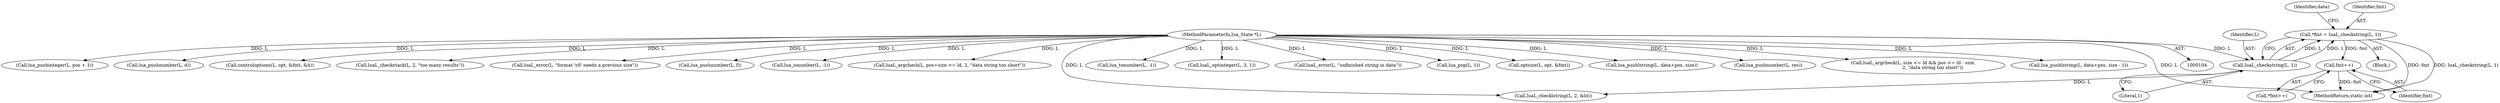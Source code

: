 digraph "0_redis_1eb08bcd4634ae42ec45e8284923ac048beaa4c3@pointer" {
"1000109" [label="(Call,*fmt = luaL_checkstring(L, 1))"];
"1000111" [label="(Call,luaL_checkstring(L, 1))"];
"1000105" [label="(MethodParameterIn,lua_State *L)"];
"1000147" [label="(Call,fmt++)"];
"1000375" [label="(Call,lua_pushinteger(L, pos + 1))"];
"1000109" [label="(Call,*fmt = luaL_checkstring(L, 1))"];
"1000117" [label="(Identifier,data)"];
"1000112" [label="(Identifier,L)"];
"1000263" [label="(Call,lua_pushnumber(L, d))"];
"1000365" [label="(Call,controloptions(L, opt, &fmt, &h))"];
"1000174" [label="(Call,luaL_checkstack(L, 2, \"too many results\"))"];
"1000286" [label="(Call,luaL_error(L, \"format 'c0' needs a previous size\"))"];
"1000111" [label="(Call,luaL_checkstring(L, 1))"];
"1000146" [label="(Call,*fmt++)"];
"1000110" [label="(Identifier,fmt)"];
"1000105" [label="(MethodParameterIn,lua_State *L)"];
"1000237" [label="(Call,lua_pushnumber(L, f))"];
"1000282" [label="(Call,lua_isnumber(L, -1))"];
"1000165" [label="(Call,luaL_argcheck(L, pos+size <= ld, 2, \"data string too short\"))"];
"1000118" [label="(Call,luaL_checklstring(L, 2, &ld))"];
"1000291" [label="(Call,lua_tonumber(L, -1))"];
"1000127" [label="(Call,luaL_optinteger(L, 3, 1))"];
"1000341" [label="(Call,luaL_error(L, \"unfinished string in data\"))"];
"1000106" [label="(Block,)"];
"1000113" [label="(Literal,1)"];
"1000295" [label="(Call,lua_pop(L, 1))"];
"1000152" [label="(Call,optsize(L, opt, &fmt))"];
"1000147" [label="(Call,fmt++)"];
"1000313" [label="(Call,lua_pushlstring(L, data+pos, size))"];
"1000208" [label="(Call,lua_pushnumber(L, res))"];
"1000148" [label="(Identifier,fmt)"];
"1000300" [label="(Call,luaL_argcheck(L, size <= ld && pos <= ld - size,\n                           2, \"data string too short\"))"];
"1000353" [label="(Call,lua_pushlstring(L, data+pos, size - 1))"];
"1000384" [label="(MethodReturn,static int)"];
"1000109" -> "1000106"  [label="AST: "];
"1000109" -> "1000111"  [label="CFG: "];
"1000110" -> "1000109"  [label="AST: "];
"1000111" -> "1000109"  [label="AST: "];
"1000117" -> "1000109"  [label="CFG: "];
"1000109" -> "1000384"  [label="DDG: fmt"];
"1000109" -> "1000384"  [label="DDG: luaL_checkstring(L, 1)"];
"1000111" -> "1000109"  [label="DDG: L"];
"1000111" -> "1000109"  [label="DDG: 1"];
"1000109" -> "1000147"  [label="DDG: fmt"];
"1000111" -> "1000113"  [label="CFG: "];
"1000112" -> "1000111"  [label="AST: "];
"1000113" -> "1000111"  [label="AST: "];
"1000105" -> "1000111"  [label="DDG: L"];
"1000111" -> "1000118"  [label="DDG: L"];
"1000105" -> "1000104"  [label="AST: "];
"1000105" -> "1000384"  [label="DDG: L"];
"1000105" -> "1000118"  [label="DDG: L"];
"1000105" -> "1000127"  [label="DDG: L"];
"1000105" -> "1000152"  [label="DDG: L"];
"1000105" -> "1000165"  [label="DDG: L"];
"1000105" -> "1000174"  [label="DDG: L"];
"1000105" -> "1000208"  [label="DDG: L"];
"1000105" -> "1000237"  [label="DDG: L"];
"1000105" -> "1000263"  [label="DDG: L"];
"1000105" -> "1000282"  [label="DDG: L"];
"1000105" -> "1000286"  [label="DDG: L"];
"1000105" -> "1000291"  [label="DDG: L"];
"1000105" -> "1000295"  [label="DDG: L"];
"1000105" -> "1000300"  [label="DDG: L"];
"1000105" -> "1000313"  [label="DDG: L"];
"1000105" -> "1000341"  [label="DDG: L"];
"1000105" -> "1000353"  [label="DDG: L"];
"1000105" -> "1000365"  [label="DDG: L"];
"1000105" -> "1000375"  [label="DDG: L"];
"1000147" -> "1000146"  [label="AST: "];
"1000147" -> "1000148"  [label="CFG: "];
"1000148" -> "1000147"  [label="AST: "];
"1000146" -> "1000147"  [label="CFG: "];
"1000147" -> "1000384"  [label="DDG: fmt"];
}
